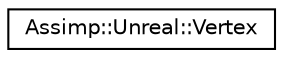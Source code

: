 digraph "Graphical Class Hierarchy"
{
  edge [fontname="Helvetica",fontsize="10",labelfontname="Helvetica",labelfontsize="10"];
  node [fontname="Helvetica",fontsize="10",shape=record];
  rankdir="LR";
  Node1 [label="Assimp::Unreal::Vertex",height=0.2,width=0.4,color="black", fillcolor="white", style="filled",URL="$struct_assimp_1_1_unreal_1_1_vertex.html"];
}
